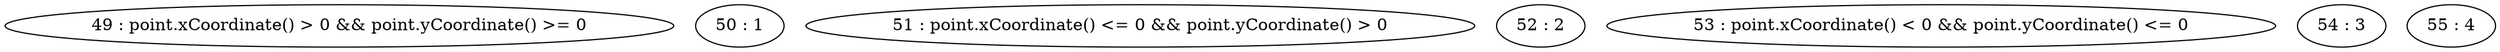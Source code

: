 digraph G {
"49 : point.xCoordinate() > 0 && point.yCoordinate() >= 0"
"50 : 1"
"51 : point.xCoordinate() <= 0 && point.yCoordinate() > 0"
"52 : 2"
"53 : point.xCoordinate() < 0 && point.yCoordinate() <= 0"
"54 : 3"
"55 : 4"
}